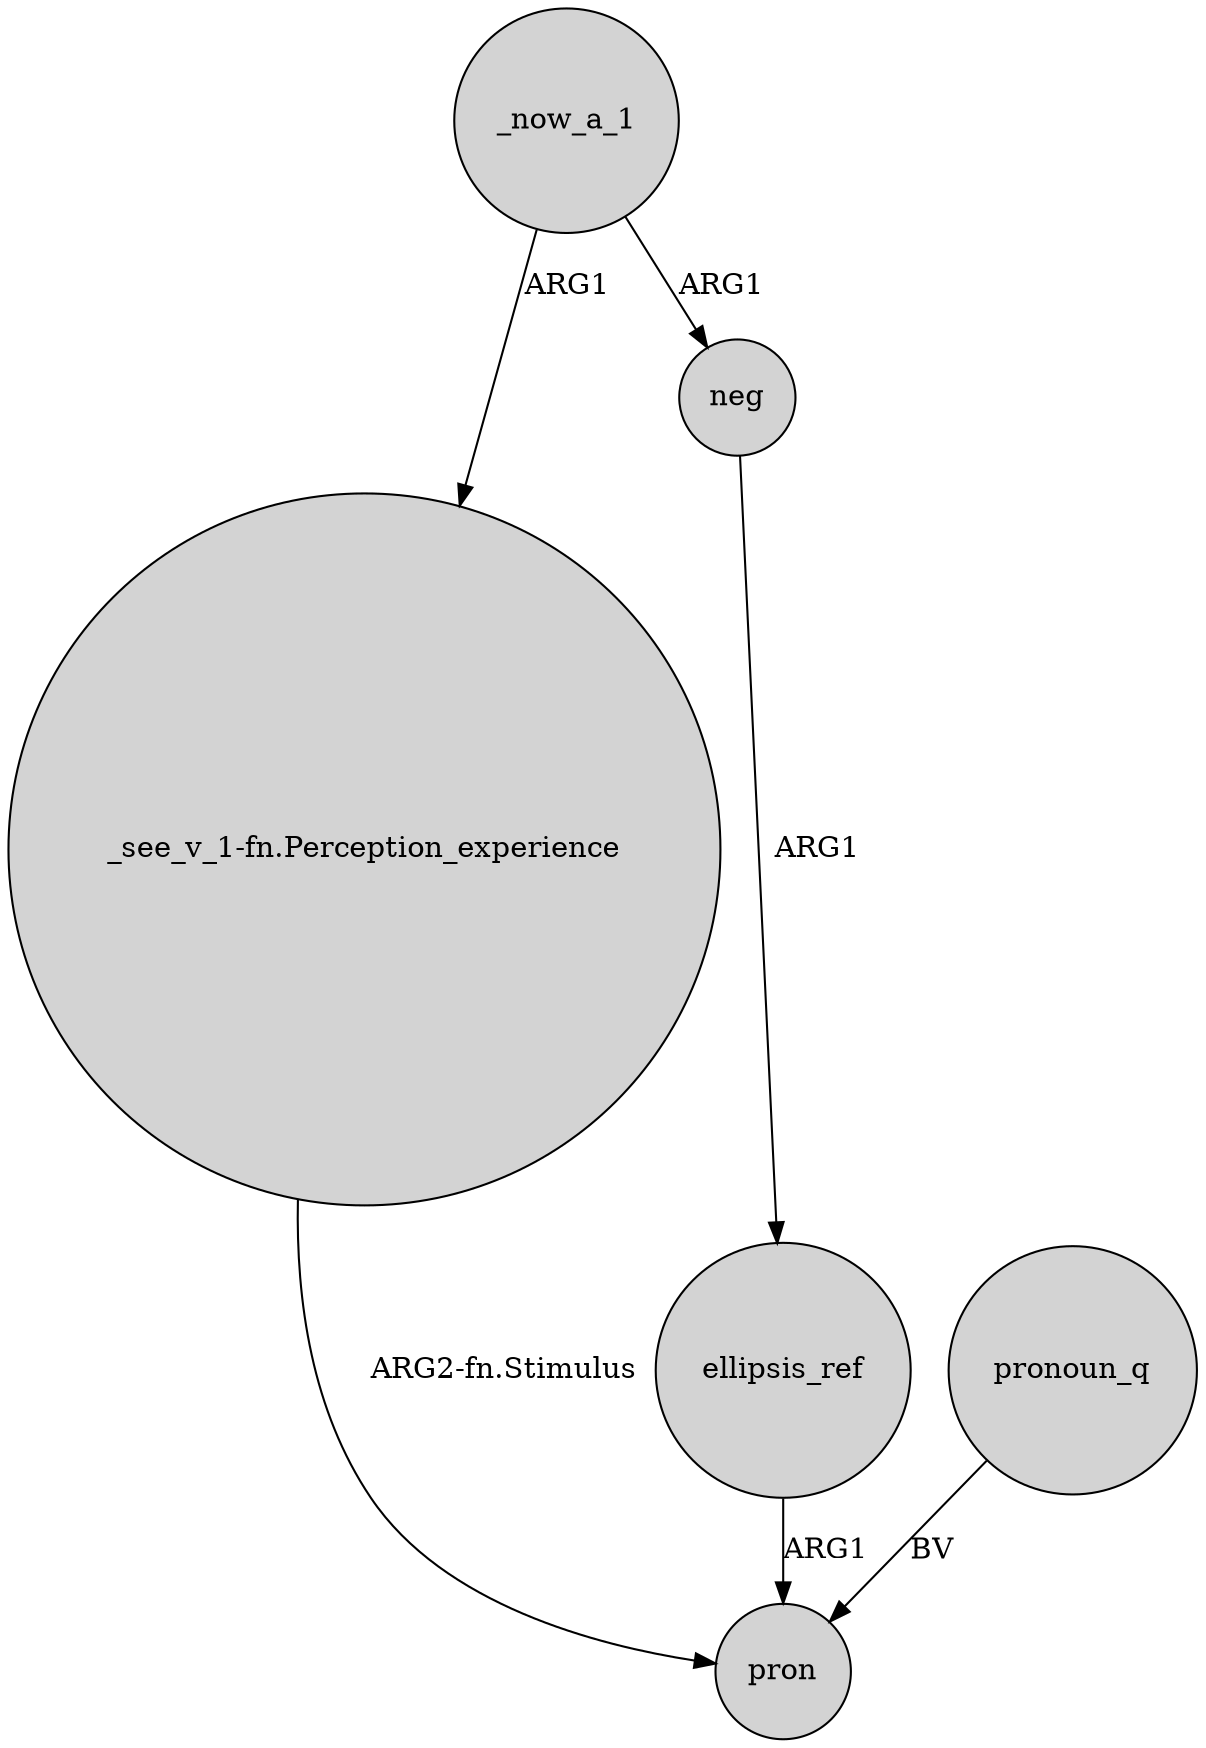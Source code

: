 digraph {
	node [shape=circle style=filled]
	ellipsis_ref -> pron [label=ARG1]
	_now_a_1 -> "_see_v_1-fn.Perception_experience" [label=ARG1]
	"_see_v_1-fn.Perception_experience" -> pron [label="ARG2-fn.Stimulus"]
	_now_a_1 -> neg [label=ARG1]
	neg -> ellipsis_ref [label=ARG1]
	pronoun_q -> pron [label=BV]
}
